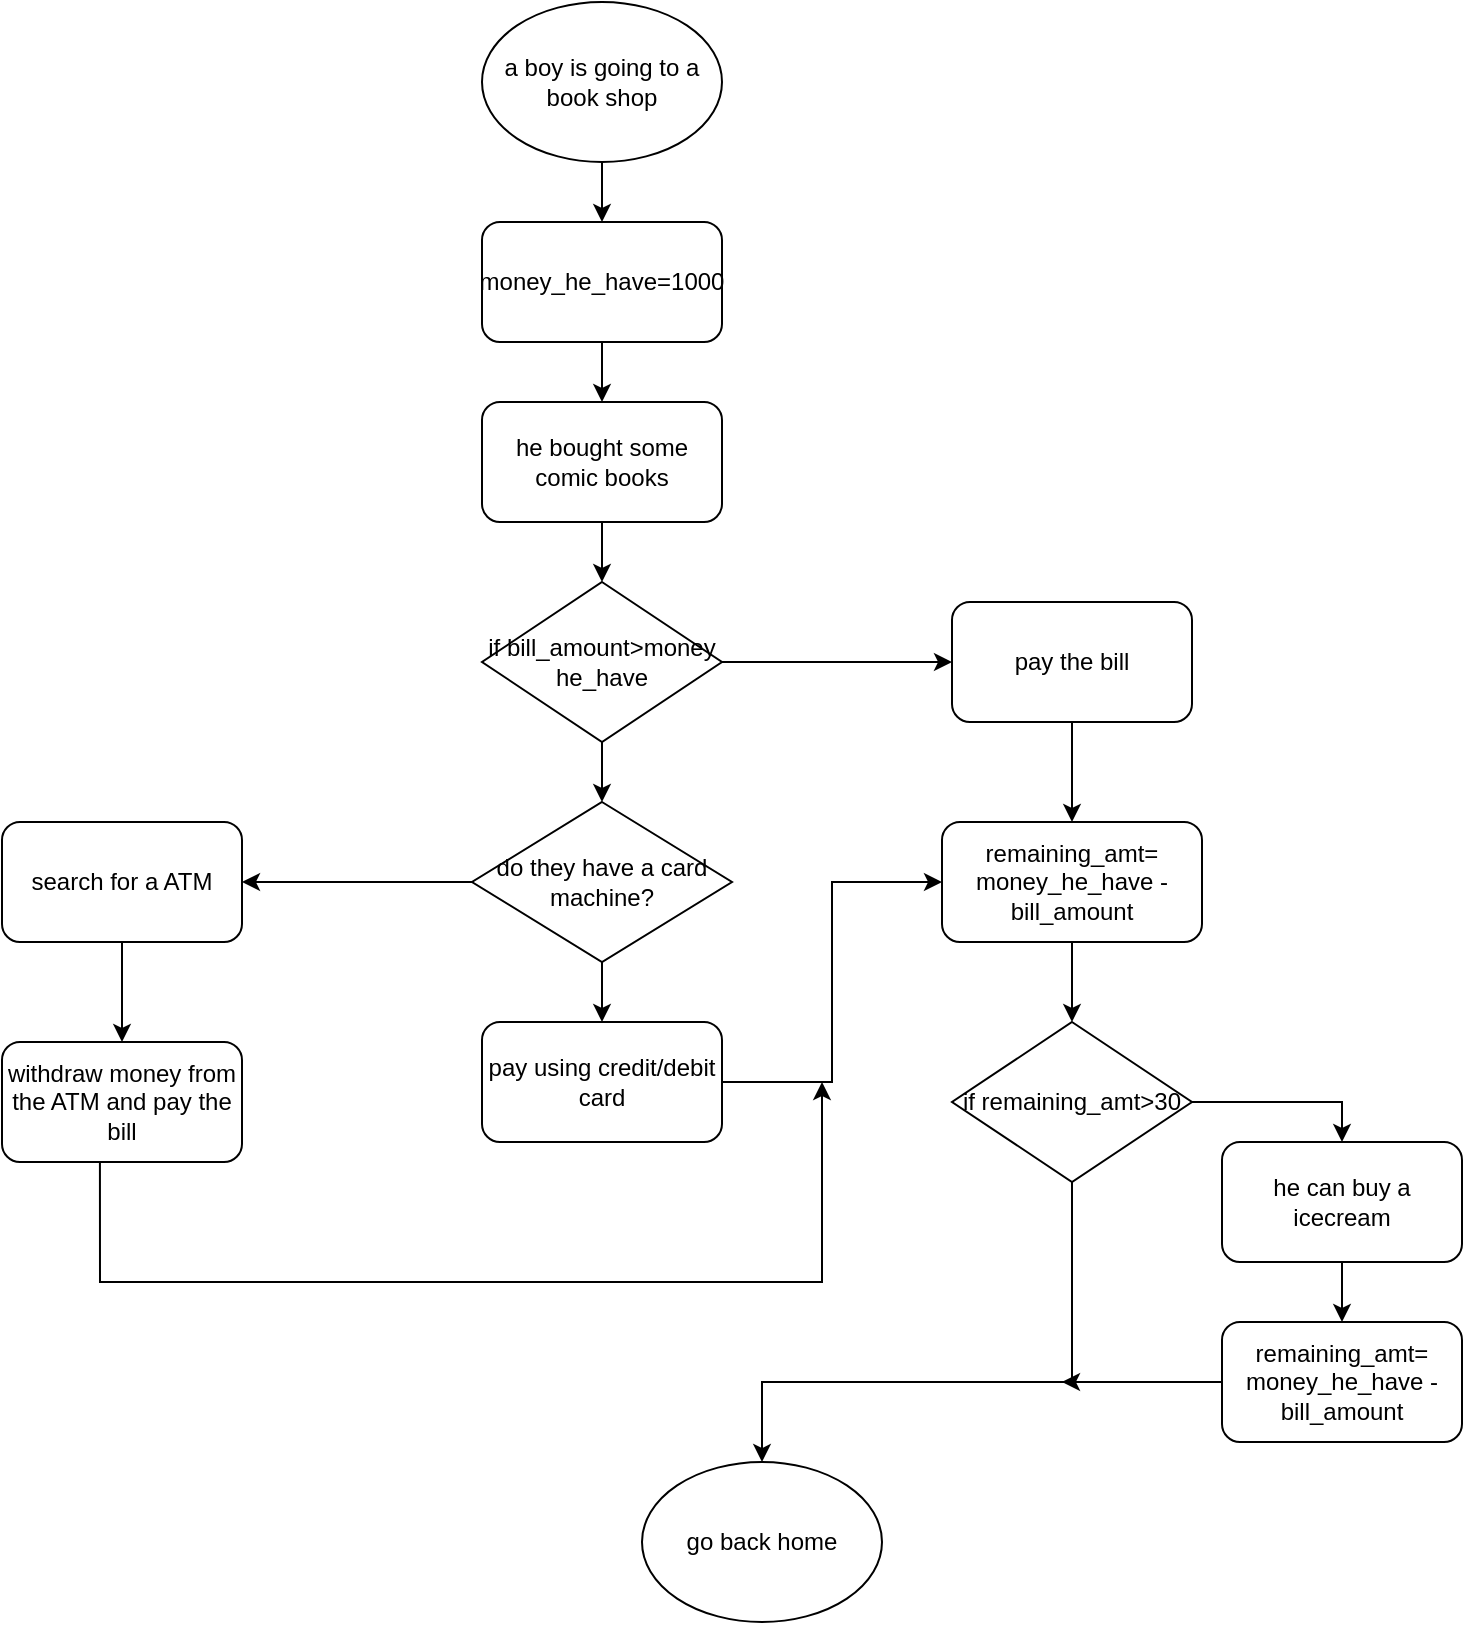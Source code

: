 <mxfile version="21.6.5" type="device">
  <diagram name="Page-1" id="WDu71oluH2D_O1Rr1SQL">
    <mxGraphModel dx="1120" dy="524" grid="1" gridSize="10" guides="1" tooltips="1" connect="1" arrows="1" fold="1" page="1" pageScale="1" pageWidth="850" pageHeight="1100" math="0" shadow="0">
      <root>
        <mxCell id="0" />
        <mxCell id="1" parent="0" />
        <mxCell id="R1k5rg_0Befo6b8mL-et-3" style="edgeStyle=orthogonalEdgeStyle;rounded=0;orthogonalLoop=1;jettySize=auto;html=1;exitX=0.5;exitY=1;exitDx=0;exitDy=0;entryX=0.5;entryY=0;entryDx=0;entryDy=0;" edge="1" parent="1" source="R1k5rg_0Befo6b8mL-et-1" target="R1k5rg_0Befo6b8mL-et-2">
          <mxGeometry relative="1" as="geometry" />
        </mxCell>
        <mxCell id="R1k5rg_0Befo6b8mL-et-1" value="a boy is going to a book shop" style="ellipse;whiteSpace=wrap;html=1;" vertex="1" parent="1">
          <mxGeometry x="320" y="60" width="120" height="80" as="geometry" />
        </mxCell>
        <mxCell id="R1k5rg_0Befo6b8mL-et-5" style="edgeStyle=orthogonalEdgeStyle;rounded=0;orthogonalLoop=1;jettySize=auto;html=1;exitX=0.5;exitY=1;exitDx=0;exitDy=0;entryX=0.5;entryY=0;entryDx=0;entryDy=0;" edge="1" parent="1" source="R1k5rg_0Befo6b8mL-et-2" target="R1k5rg_0Befo6b8mL-et-4">
          <mxGeometry relative="1" as="geometry" />
        </mxCell>
        <mxCell id="R1k5rg_0Befo6b8mL-et-2" value="money_he_have=1000" style="rounded=1;whiteSpace=wrap;html=1;" vertex="1" parent="1">
          <mxGeometry x="320" y="170" width="120" height="60" as="geometry" />
        </mxCell>
        <mxCell id="R1k5rg_0Befo6b8mL-et-7" style="edgeStyle=orthogonalEdgeStyle;rounded=0;orthogonalLoop=1;jettySize=auto;html=1;exitX=0.5;exitY=1;exitDx=0;exitDy=0;entryX=0.5;entryY=0;entryDx=0;entryDy=0;" edge="1" parent="1" source="R1k5rg_0Befo6b8mL-et-4" target="R1k5rg_0Befo6b8mL-et-6">
          <mxGeometry relative="1" as="geometry" />
        </mxCell>
        <mxCell id="R1k5rg_0Befo6b8mL-et-4" value="he bought some comic books" style="rounded=1;whiteSpace=wrap;html=1;" vertex="1" parent="1">
          <mxGeometry x="320" y="260" width="120" height="60" as="geometry" />
        </mxCell>
        <mxCell id="R1k5rg_0Befo6b8mL-et-9" style="edgeStyle=orthogonalEdgeStyle;rounded=0;orthogonalLoop=1;jettySize=auto;html=1;exitX=1;exitY=0.5;exitDx=0;exitDy=0;entryX=0;entryY=0.5;entryDx=0;entryDy=0;" edge="1" parent="1" source="R1k5rg_0Befo6b8mL-et-6" target="R1k5rg_0Befo6b8mL-et-8">
          <mxGeometry relative="1" as="geometry" />
        </mxCell>
        <mxCell id="R1k5rg_0Befo6b8mL-et-22" style="edgeStyle=orthogonalEdgeStyle;rounded=0;orthogonalLoop=1;jettySize=auto;html=1;exitX=0.5;exitY=1;exitDx=0;exitDy=0;entryX=0.5;entryY=0;entryDx=0;entryDy=0;" edge="1" parent="1" source="R1k5rg_0Befo6b8mL-et-6" target="R1k5rg_0Befo6b8mL-et-21">
          <mxGeometry relative="1" as="geometry" />
        </mxCell>
        <mxCell id="R1k5rg_0Befo6b8mL-et-6" value="if bill_amount&amp;gt;money he_have" style="rhombus;whiteSpace=wrap;html=1;" vertex="1" parent="1">
          <mxGeometry x="320" y="350" width="120" height="80" as="geometry" />
        </mxCell>
        <mxCell id="R1k5rg_0Befo6b8mL-et-12" style="edgeStyle=orthogonalEdgeStyle;rounded=0;orthogonalLoop=1;jettySize=auto;html=1;exitX=0.5;exitY=1;exitDx=0;exitDy=0;entryX=0.5;entryY=0;entryDx=0;entryDy=0;" edge="1" parent="1" source="R1k5rg_0Befo6b8mL-et-8" target="R1k5rg_0Befo6b8mL-et-11">
          <mxGeometry relative="1" as="geometry" />
        </mxCell>
        <mxCell id="R1k5rg_0Befo6b8mL-et-8" value="pay the bill" style="rounded=1;whiteSpace=wrap;html=1;" vertex="1" parent="1">
          <mxGeometry x="555" y="360" width="120" height="60" as="geometry" />
        </mxCell>
        <mxCell id="R1k5rg_0Befo6b8mL-et-18" style="edgeStyle=orthogonalEdgeStyle;rounded=0;orthogonalLoop=1;jettySize=auto;html=1;exitX=1;exitY=0.5;exitDx=0;exitDy=0;entryX=0.5;entryY=0;entryDx=0;entryDy=0;" edge="1" parent="1" source="R1k5rg_0Befo6b8mL-et-10" target="R1k5rg_0Befo6b8mL-et-16">
          <mxGeometry relative="1" as="geometry" />
        </mxCell>
        <mxCell id="R1k5rg_0Befo6b8mL-et-33" style="edgeStyle=orthogonalEdgeStyle;rounded=0;orthogonalLoop=1;jettySize=auto;html=1;exitX=0.5;exitY=1;exitDx=0;exitDy=0;entryX=0.5;entryY=0;entryDx=0;entryDy=0;" edge="1" parent="1" source="R1k5rg_0Befo6b8mL-et-10" target="R1k5rg_0Befo6b8mL-et-14">
          <mxGeometry relative="1" as="geometry">
            <Array as="points">
              <mxPoint x="615" y="750" />
              <mxPoint x="460" y="750" />
            </Array>
          </mxGeometry>
        </mxCell>
        <mxCell id="R1k5rg_0Befo6b8mL-et-10" value="if remaining_amt&amp;gt;30" style="rhombus;whiteSpace=wrap;html=1;" vertex="1" parent="1">
          <mxGeometry x="555" y="570" width="120" height="80" as="geometry" />
        </mxCell>
        <mxCell id="R1k5rg_0Befo6b8mL-et-13" style="edgeStyle=orthogonalEdgeStyle;rounded=0;orthogonalLoop=1;jettySize=auto;html=1;exitX=0.5;exitY=1;exitDx=0;exitDy=0;entryX=0.5;entryY=0;entryDx=0;entryDy=0;" edge="1" parent="1" source="R1k5rg_0Befo6b8mL-et-11" target="R1k5rg_0Befo6b8mL-et-10">
          <mxGeometry relative="1" as="geometry" />
        </mxCell>
        <mxCell id="R1k5rg_0Befo6b8mL-et-11" value="remaining_amt= money_he_have - bill_amount" style="rounded=1;whiteSpace=wrap;html=1;" vertex="1" parent="1">
          <mxGeometry x="550" y="470" width="130" height="60" as="geometry" />
        </mxCell>
        <mxCell id="R1k5rg_0Befo6b8mL-et-14" value="go back home" style="ellipse;whiteSpace=wrap;html=1;" vertex="1" parent="1">
          <mxGeometry x="400" y="790" width="120" height="80" as="geometry" />
        </mxCell>
        <mxCell id="R1k5rg_0Befo6b8mL-et-19" style="edgeStyle=orthogonalEdgeStyle;rounded=0;orthogonalLoop=1;jettySize=auto;html=1;exitX=0.5;exitY=1;exitDx=0;exitDy=0;entryX=0.5;entryY=0;entryDx=0;entryDy=0;" edge="1" parent="1" source="R1k5rg_0Befo6b8mL-et-16" target="R1k5rg_0Befo6b8mL-et-17">
          <mxGeometry relative="1" as="geometry" />
        </mxCell>
        <mxCell id="R1k5rg_0Befo6b8mL-et-16" value="he can buy a icecream" style="rounded=1;whiteSpace=wrap;html=1;" vertex="1" parent="1">
          <mxGeometry x="690" y="630" width="120" height="60" as="geometry" />
        </mxCell>
        <mxCell id="R1k5rg_0Befo6b8mL-et-20" style="edgeStyle=orthogonalEdgeStyle;rounded=0;orthogonalLoop=1;jettySize=auto;html=1;exitX=0;exitY=0.5;exitDx=0;exitDy=0;" edge="1" parent="1" source="R1k5rg_0Befo6b8mL-et-17">
          <mxGeometry relative="1" as="geometry">
            <mxPoint x="610" y="750" as="targetPoint" />
          </mxGeometry>
        </mxCell>
        <mxCell id="R1k5rg_0Befo6b8mL-et-17" value="remaining_amt= money_he_have - bill_amount" style="rounded=1;whiteSpace=wrap;html=1;" vertex="1" parent="1">
          <mxGeometry x="690" y="720" width="120" height="60" as="geometry" />
        </mxCell>
        <mxCell id="R1k5rg_0Befo6b8mL-et-24" style="edgeStyle=orthogonalEdgeStyle;rounded=0;orthogonalLoop=1;jettySize=auto;html=1;exitX=0.5;exitY=1;exitDx=0;exitDy=0;entryX=0.5;entryY=0;entryDx=0;entryDy=0;" edge="1" parent="1" source="R1k5rg_0Befo6b8mL-et-21" target="R1k5rg_0Befo6b8mL-et-23">
          <mxGeometry relative="1" as="geometry" />
        </mxCell>
        <mxCell id="R1k5rg_0Befo6b8mL-et-25" style="edgeStyle=orthogonalEdgeStyle;rounded=0;orthogonalLoop=1;jettySize=auto;html=1;exitX=0;exitY=0.5;exitDx=0;exitDy=0;" edge="1" parent="1" source="R1k5rg_0Befo6b8mL-et-21">
          <mxGeometry relative="1" as="geometry">
            <mxPoint x="200" y="500" as="targetPoint" />
          </mxGeometry>
        </mxCell>
        <mxCell id="R1k5rg_0Befo6b8mL-et-21" value="do they have a card machine?" style="rhombus;whiteSpace=wrap;html=1;" vertex="1" parent="1">
          <mxGeometry x="315" y="460" width="130" height="80" as="geometry" />
        </mxCell>
        <mxCell id="R1k5rg_0Befo6b8mL-et-29" style="edgeStyle=orthogonalEdgeStyle;rounded=0;orthogonalLoop=1;jettySize=auto;html=1;exitX=1;exitY=0.5;exitDx=0;exitDy=0;entryX=0;entryY=0.5;entryDx=0;entryDy=0;" edge="1" parent="1" source="R1k5rg_0Befo6b8mL-et-23" target="R1k5rg_0Befo6b8mL-et-11">
          <mxGeometry relative="1" as="geometry" />
        </mxCell>
        <mxCell id="R1k5rg_0Befo6b8mL-et-23" value="pay using credit/debit card" style="rounded=1;whiteSpace=wrap;html=1;" vertex="1" parent="1">
          <mxGeometry x="320" y="570" width="120" height="60" as="geometry" />
        </mxCell>
        <mxCell id="R1k5rg_0Befo6b8mL-et-28" style="edgeStyle=orthogonalEdgeStyle;rounded=0;orthogonalLoop=1;jettySize=auto;html=1;exitX=0.5;exitY=1;exitDx=0;exitDy=0;entryX=0.5;entryY=0;entryDx=0;entryDy=0;" edge="1" parent="1" source="R1k5rg_0Befo6b8mL-et-26" target="R1k5rg_0Befo6b8mL-et-27">
          <mxGeometry relative="1" as="geometry" />
        </mxCell>
        <mxCell id="R1k5rg_0Befo6b8mL-et-26" value="search for a ATM" style="rounded=1;whiteSpace=wrap;html=1;" vertex="1" parent="1">
          <mxGeometry x="80" y="470" width="120" height="60" as="geometry" />
        </mxCell>
        <mxCell id="R1k5rg_0Befo6b8mL-et-32" style="edgeStyle=orthogonalEdgeStyle;rounded=0;orthogonalLoop=1;jettySize=auto;html=1;exitX=0.408;exitY=0.983;exitDx=0;exitDy=0;exitPerimeter=0;" edge="1" parent="1" source="R1k5rg_0Befo6b8mL-et-27">
          <mxGeometry relative="1" as="geometry">
            <mxPoint x="490" y="600" as="targetPoint" />
            <mxPoint x="130" y="670" as="sourcePoint" />
            <Array as="points">
              <mxPoint x="129" y="700" />
              <mxPoint x="490" y="700" />
            </Array>
          </mxGeometry>
        </mxCell>
        <mxCell id="R1k5rg_0Befo6b8mL-et-27" value="withdraw money from the ATM and pay the bill" style="rounded=1;whiteSpace=wrap;html=1;" vertex="1" parent="1">
          <mxGeometry x="80" y="580" width="120" height="60" as="geometry" />
        </mxCell>
      </root>
    </mxGraphModel>
  </diagram>
</mxfile>
